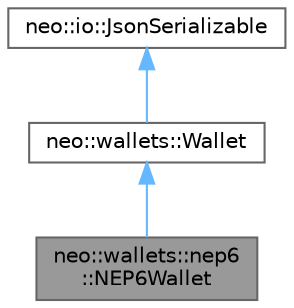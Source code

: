 digraph "neo::wallets::nep6::NEP6Wallet"
{
 // LATEX_PDF_SIZE
  bgcolor="transparent";
  edge [fontname=Helvetica,fontsize=10,labelfontname=Helvetica,labelfontsize=10];
  node [fontname=Helvetica,fontsize=10,shape=box,height=0.2,width=0.4];
  Node1 [id="Node000001",label="neo::wallets::nep6\l::NEP6Wallet",height=0.2,width=0.4,color="gray40", fillcolor="grey60", style="filled", fontcolor="black",tooltip="Represents a NEP6 wallet."];
  Node2 -> Node1 [id="edge1_Node000001_Node000002",dir="back",color="steelblue1",style="solid",tooltip=" "];
  Node2 [id="Node000002",label="neo::wallets::Wallet",height=0.2,width=0.4,color="gray40", fillcolor="white", style="filled",URL="$classneo_1_1wallets_1_1_wallet.html",tooltip="Represents a wallet."];
  Node3 -> Node2 [id="edge2_Node000002_Node000003",dir="back",color="steelblue1",style="solid",tooltip=" "];
  Node3 [id="Node000003",label="neo::io::JsonSerializable",height=0.2,width=0.4,color="gray40", fillcolor="white", style="filled",URL="$classneo_1_1io_1_1_json_serializable.html",tooltip="Interface for objects that can be serialized/deserialized to/from JSON."];
}
